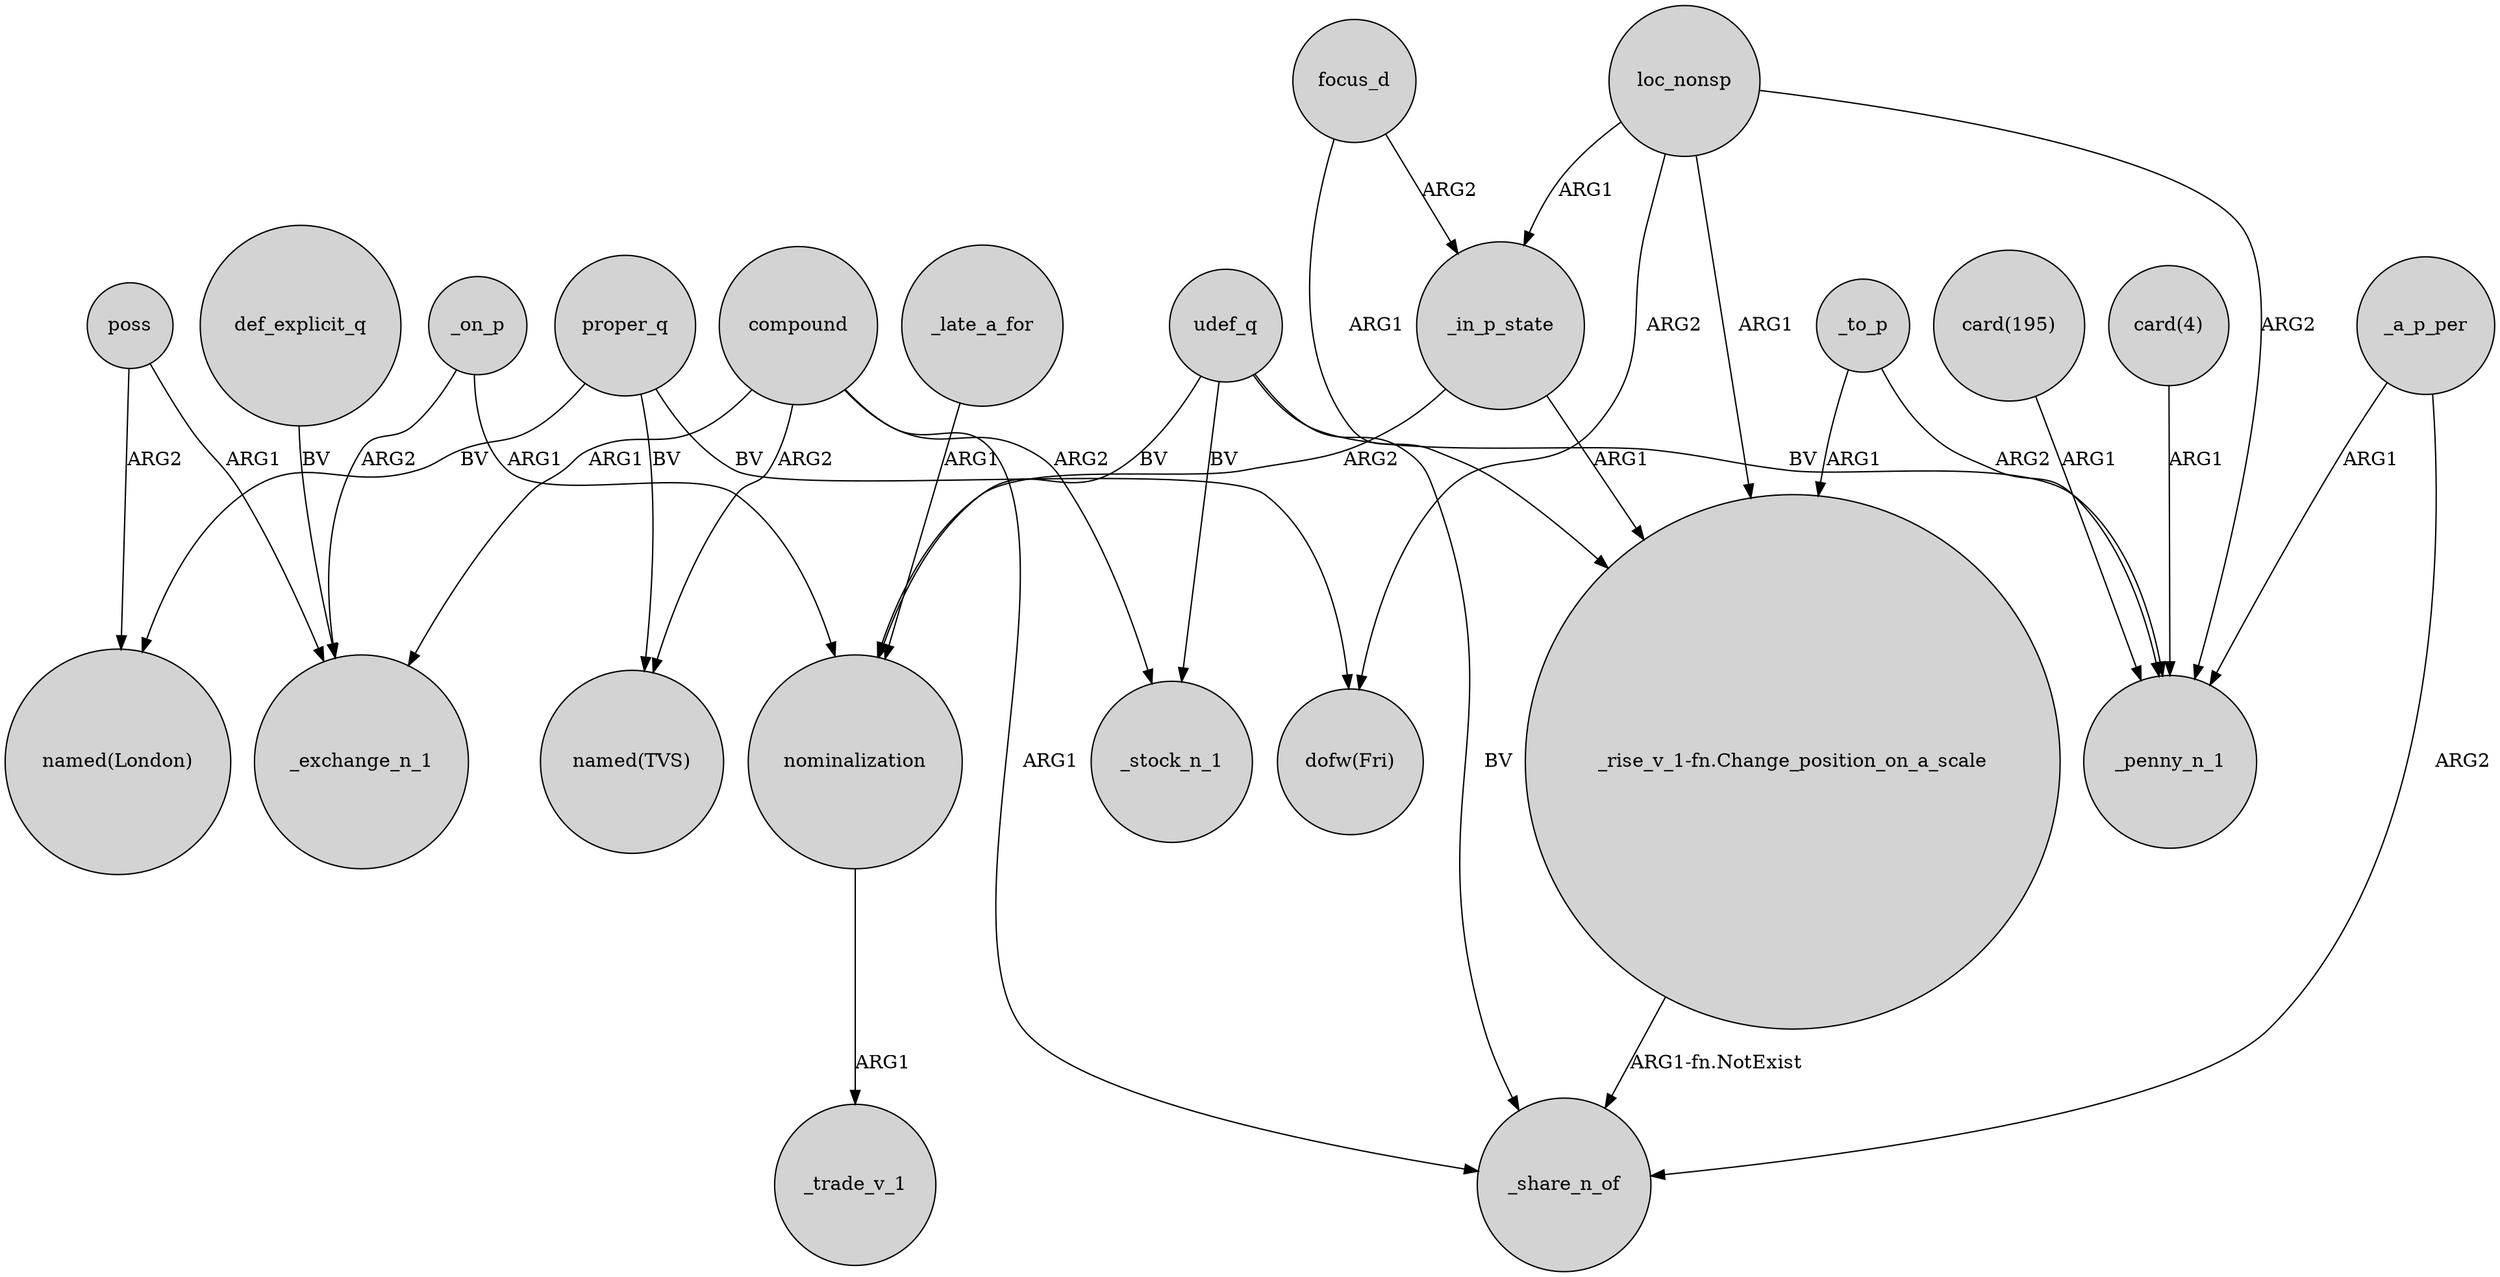 digraph {
	node [shape=circle style=filled]
	proper_q -> "dofw(Fri)" [label=BV]
	compound -> "named(TVS)" [label=ARG2]
	focus_d -> _in_p_state [label=ARG2]
	_a_p_per -> _share_n_of [label=ARG2]
	_on_p -> nominalization [label=ARG1]
	nominalization -> _trade_v_1 [label=ARG1]
	_to_p -> _penny_n_1 [label=ARG2]
	poss -> _exchange_n_1 [label=ARG1]
	loc_nonsp -> "dofw(Fri)" [label=ARG2]
	compound -> _stock_n_1 [label=ARG2]
	"card(4)" -> _penny_n_1 [label=ARG1]
	_a_p_per -> _penny_n_1 [label=ARG1]
	udef_q -> _stock_n_1 [label=BV]
	proper_q -> "named(TVS)" [label=BV]
	"card(195)" -> _penny_n_1 [label=ARG1]
	compound -> _exchange_n_1 [label=ARG1]
	def_explicit_q -> _exchange_n_1 [label=BV]
	loc_nonsp -> "_rise_v_1-fn.Change_position_on_a_scale" [label=ARG1]
	focus_d -> "_rise_v_1-fn.Change_position_on_a_scale" [label=ARG1]
	compound -> _share_n_of [label=ARG1]
	_in_p_state -> nominalization [label=ARG2]
	udef_q -> nominalization [label=BV]
	"_rise_v_1-fn.Change_position_on_a_scale" -> _share_n_of [label="ARG1-fn.NotExist"]
	udef_q -> _share_n_of [label=BV]
	proper_q -> "named(London)" [label=BV]
	loc_nonsp -> _penny_n_1 [label=ARG2]
	loc_nonsp -> _in_p_state [label=ARG1]
	_on_p -> _exchange_n_1 [label=ARG2]
	udef_q -> _penny_n_1 [label=BV]
	_in_p_state -> "_rise_v_1-fn.Change_position_on_a_scale" [label=ARG1]
	_to_p -> "_rise_v_1-fn.Change_position_on_a_scale" [label=ARG1]
	poss -> "named(London)" [label=ARG2]
	_late_a_for -> nominalization [label=ARG1]
}
